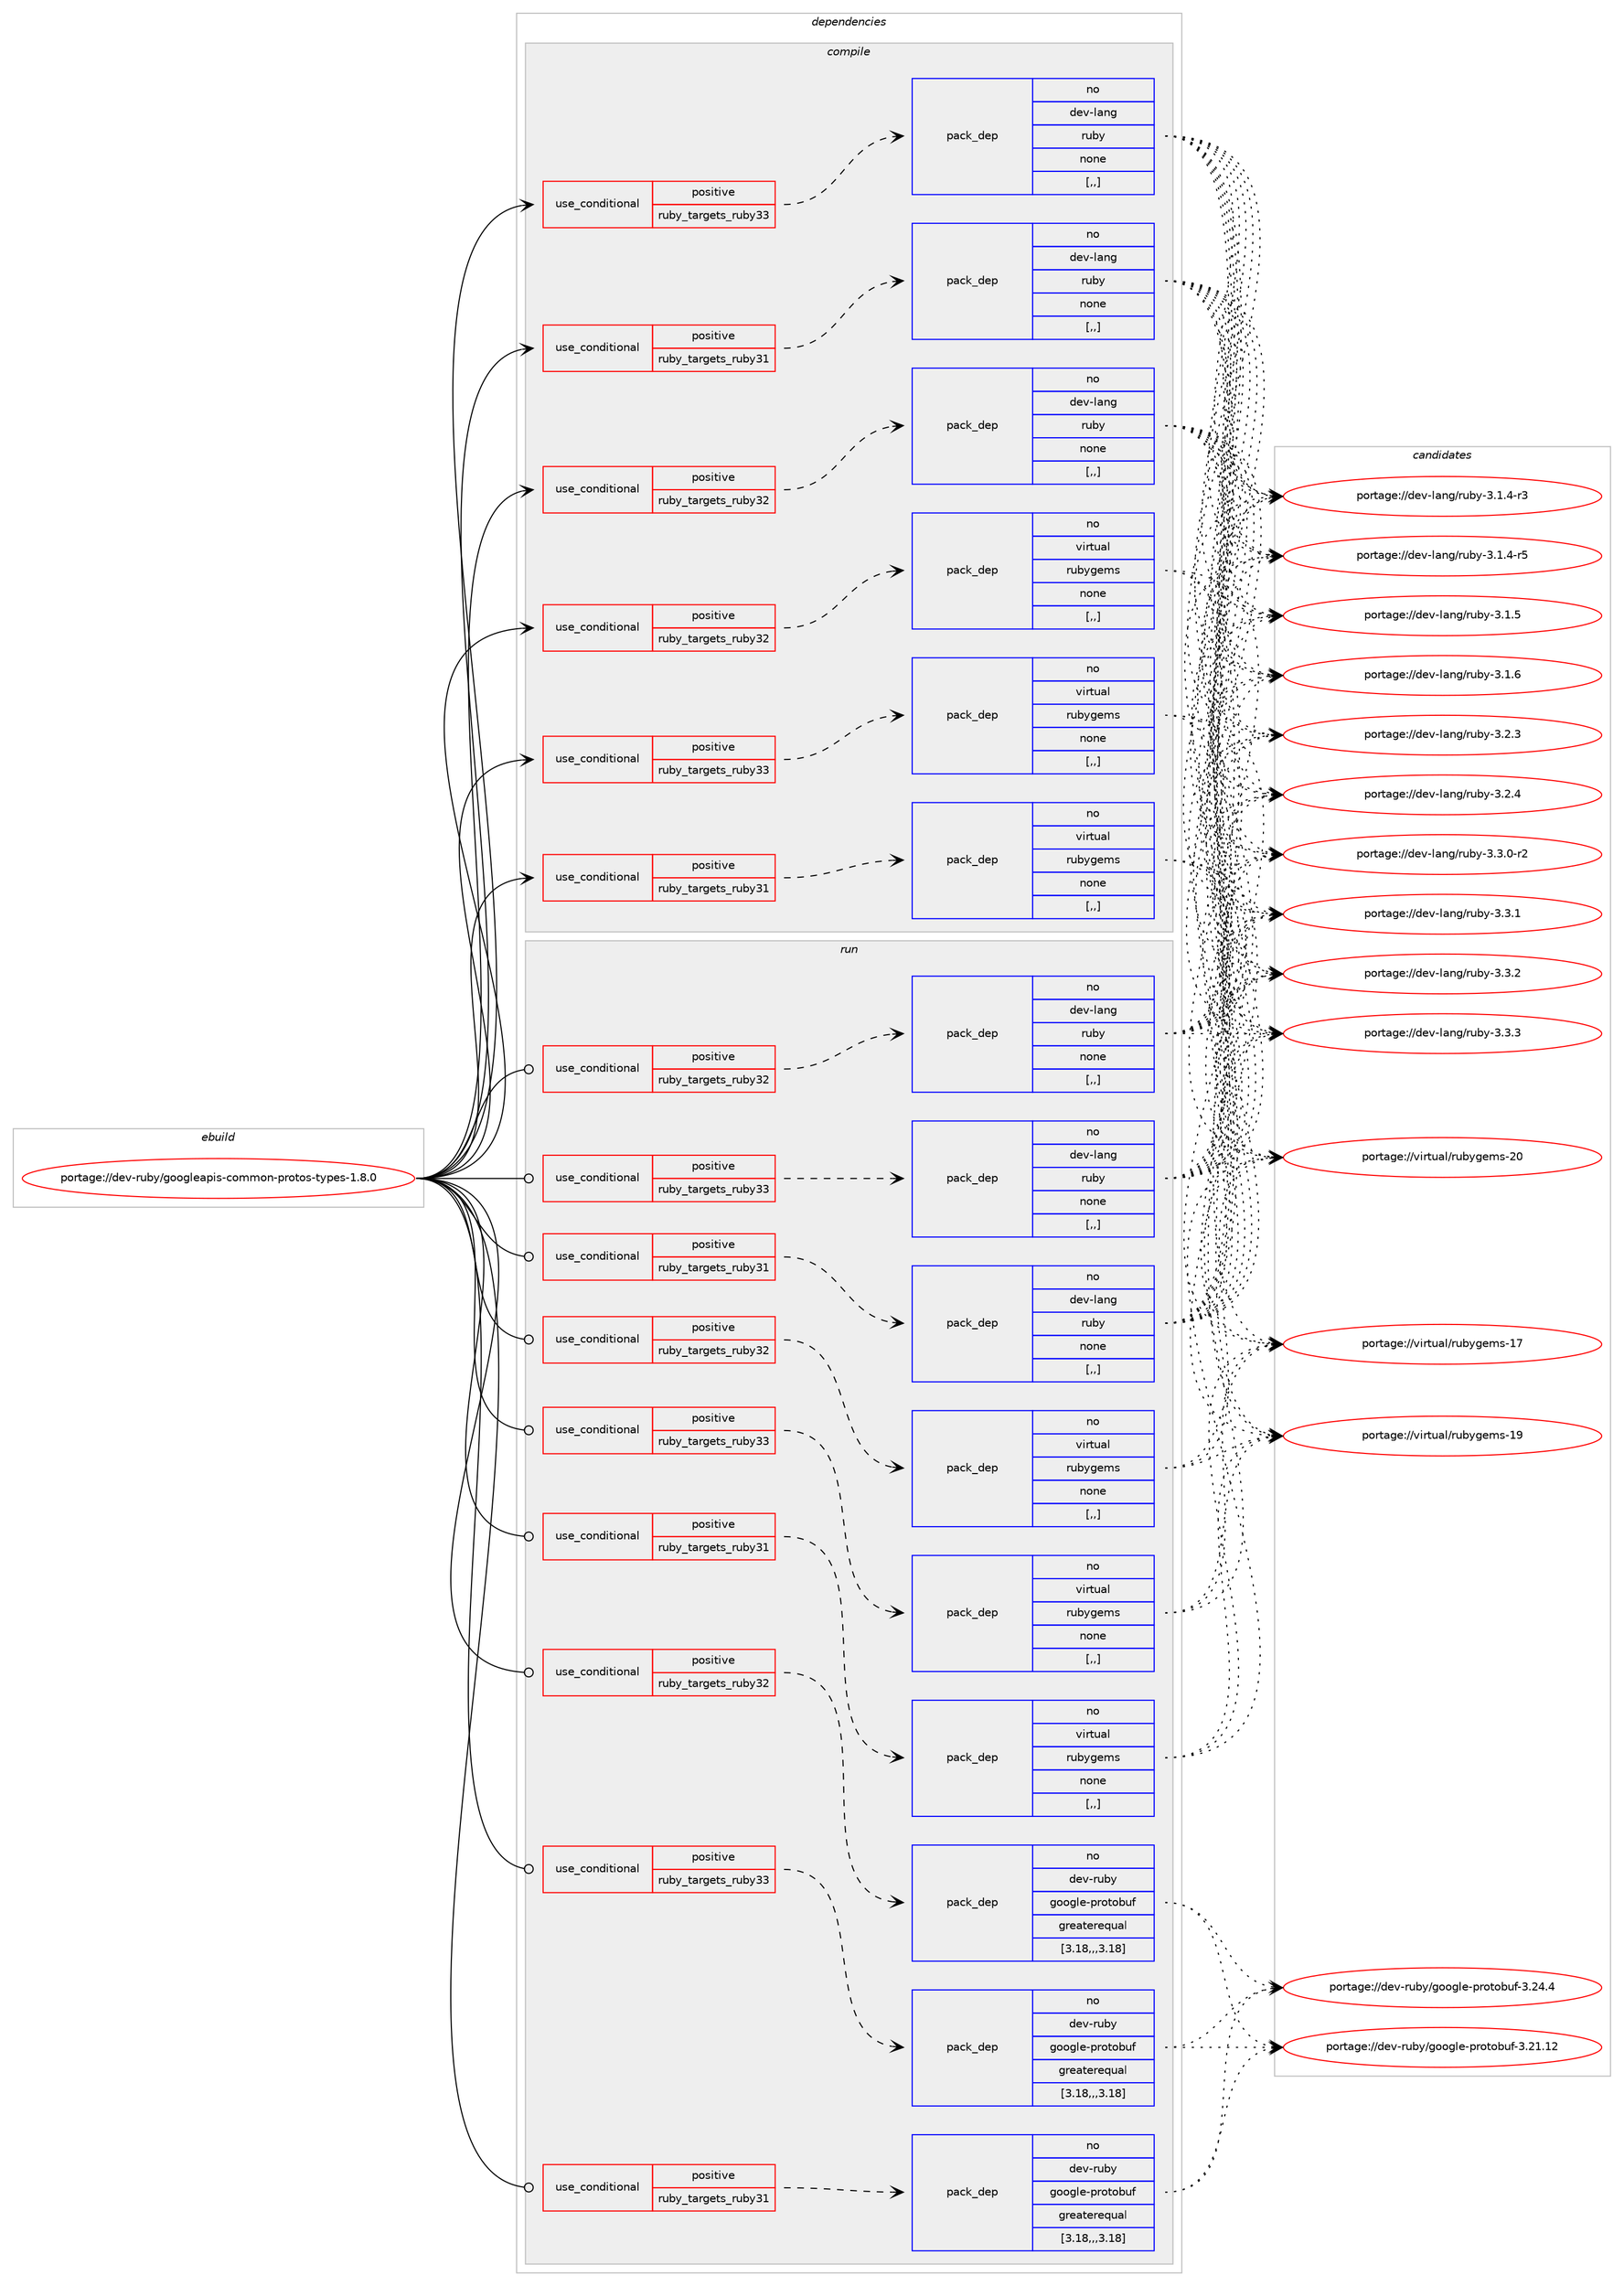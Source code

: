 digraph prolog {

# *************
# Graph options
# *************

newrank=true;
concentrate=true;
compound=true;
graph [rankdir=LR,fontname=Helvetica,fontsize=10,ranksep=1.5];#, ranksep=2.5, nodesep=0.2];
edge  [arrowhead=vee];
node  [fontname=Helvetica,fontsize=10];

# **********
# The ebuild
# **********

subgraph cluster_leftcol {
color=gray;
rank=same;
label=<<i>ebuild</i>>;
id [label="portage://dev-ruby/googleapis-common-protos-types-1.8.0", color=red, width=4, href="../dev-ruby/googleapis-common-protos-types-1.8.0.svg"];
}

# ****************
# The dependencies
# ****************

subgraph cluster_midcol {
color=gray;
label=<<i>dependencies</i>>;
subgraph cluster_compile {
fillcolor="#eeeeee";
style=filled;
label=<<i>compile</i>>;
subgraph cond47095 {
dependency181155 [label=<<TABLE BORDER="0" CELLBORDER="1" CELLSPACING="0" CELLPADDING="4"><TR><TD ROWSPAN="3" CELLPADDING="10">use_conditional</TD></TR><TR><TD>positive</TD></TR><TR><TD>ruby_targets_ruby31</TD></TR></TABLE>>, shape=none, color=red];
subgraph pack132763 {
dependency181156 [label=<<TABLE BORDER="0" CELLBORDER="1" CELLSPACING="0" CELLPADDING="4" WIDTH="220"><TR><TD ROWSPAN="6" CELLPADDING="30">pack_dep</TD></TR><TR><TD WIDTH="110">no</TD></TR><TR><TD>dev-lang</TD></TR><TR><TD>ruby</TD></TR><TR><TD>none</TD></TR><TR><TD>[,,]</TD></TR></TABLE>>, shape=none, color=blue];
}
dependency181155:e -> dependency181156:w [weight=20,style="dashed",arrowhead="vee"];
}
id:e -> dependency181155:w [weight=20,style="solid",arrowhead="vee"];
subgraph cond47096 {
dependency181157 [label=<<TABLE BORDER="0" CELLBORDER="1" CELLSPACING="0" CELLPADDING="4"><TR><TD ROWSPAN="3" CELLPADDING="10">use_conditional</TD></TR><TR><TD>positive</TD></TR><TR><TD>ruby_targets_ruby31</TD></TR></TABLE>>, shape=none, color=red];
subgraph pack132764 {
dependency181158 [label=<<TABLE BORDER="0" CELLBORDER="1" CELLSPACING="0" CELLPADDING="4" WIDTH="220"><TR><TD ROWSPAN="6" CELLPADDING="30">pack_dep</TD></TR><TR><TD WIDTH="110">no</TD></TR><TR><TD>virtual</TD></TR><TR><TD>rubygems</TD></TR><TR><TD>none</TD></TR><TR><TD>[,,]</TD></TR></TABLE>>, shape=none, color=blue];
}
dependency181157:e -> dependency181158:w [weight=20,style="dashed",arrowhead="vee"];
}
id:e -> dependency181157:w [weight=20,style="solid",arrowhead="vee"];
subgraph cond47097 {
dependency181159 [label=<<TABLE BORDER="0" CELLBORDER="1" CELLSPACING="0" CELLPADDING="4"><TR><TD ROWSPAN="3" CELLPADDING="10">use_conditional</TD></TR><TR><TD>positive</TD></TR><TR><TD>ruby_targets_ruby32</TD></TR></TABLE>>, shape=none, color=red];
subgraph pack132765 {
dependency181160 [label=<<TABLE BORDER="0" CELLBORDER="1" CELLSPACING="0" CELLPADDING="4" WIDTH="220"><TR><TD ROWSPAN="6" CELLPADDING="30">pack_dep</TD></TR><TR><TD WIDTH="110">no</TD></TR><TR><TD>dev-lang</TD></TR><TR><TD>ruby</TD></TR><TR><TD>none</TD></TR><TR><TD>[,,]</TD></TR></TABLE>>, shape=none, color=blue];
}
dependency181159:e -> dependency181160:w [weight=20,style="dashed",arrowhead="vee"];
}
id:e -> dependency181159:w [weight=20,style="solid",arrowhead="vee"];
subgraph cond47098 {
dependency181161 [label=<<TABLE BORDER="0" CELLBORDER="1" CELLSPACING="0" CELLPADDING="4"><TR><TD ROWSPAN="3" CELLPADDING="10">use_conditional</TD></TR><TR><TD>positive</TD></TR><TR><TD>ruby_targets_ruby32</TD></TR></TABLE>>, shape=none, color=red];
subgraph pack132766 {
dependency181162 [label=<<TABLE BORDER="0" CELLBORDER="1" CELLSPACING="0" CELLPADDING="4" WIDTH="220"><TR><TD ROWSPAN="6" CELLPADDING="30">pack_dep</TD></TR><TR><TD WIDTH="110">no</TD></TR><TR><TD>virtual</TD></TR><TR><TD>rubygems</TD></TR><TR><TD>none</TD></TR><TR><TD>[,,]</TD></TR></TABLE>>, shape=none, color=blue];
}
dependency181161:e -> dependency181162:w [weight=20,style="dashed",arrowhead="vee"];
}
id:e -> dependency181161:w [weight=20,style="solid",arrowhead="vee"];
subgraph cond47099 {
dependency181163 [label=<<TABLE BORDER="0" CELLBORDER="1" CELLSPACING="0" CELLPADDING="4"><TR><TD ROWSPAN="3" CELLPADDING="10">use_conditional</TD></TR><TR><TD>positive</TD></TR><TR><TD>ruby_targets_ruby33</TD></TR></TABLE>>, shape=none, color=red];
subgraph pack132767 {
dependency181164 [label=<<TABLE BORDER="0" CELLBORDER="1" CELLSPACING="0" CELLPADDING="4" WIDTH="220"><TR><TD ROWSPAN="6" CELLPADDING="30">pack_dep</TD></TR><TR><TD WIDTH="110">no</TD></TR><TR><TD>dev-lang</TD></TR><TR><TD>ruby</TD></TR><TR><TD>none</TD></TR><TR><TD>[,,]</TD></TR></TABLE>>, shape=none, color=blue];
}
dependency181163:e -> dependency181164:w [weight=20,style="dashed",arrowhead="vee"];
}
id:e -> dependency181163:w [weight=20,style="solid",arrowhead="vee"];
subgraph cond47100 {
dependency181165 [label=<<TABLE BORDER="0" CELLBORDER="1" CELLSPACING="0" CELLPADDING="4"><TR><TD ROWSPAN="3" CELLPADDING="10">use_conditional</TD></TR><TR><TD>positive</TD></TR><TR><TD>ruby_targets_ruby33</TD></TR></TABLE>>, shape=none, color=red];
subgraph pack132768 {
dependency181166 [label=<<TABLE BORDER="0" CELLBORDER="1" CELLSPACING="0" CELLPADDING="4" WIDTH="220"><TR><TD ROWSPAN="6" CELLPADDING="30">pack_dep</TD></TR><TR><TD WIDTH="110">no</TD></TR><TR><TD>virtual</TD></TR><TR><TD>rubygems</TD></TR><TR><TD>none</TD></TR><TR><TD>[,,]</TD></TR></TABLE>>, shape=none, color=blue];
}
dependency181165:e -> dependency181166:w [weight=20,style="dashed",arrowhead="vee"];
}
id:e -> dependency181165:w [weight=20,style="solid",arrowhead="vee"];
}
subgraph cluster_compileandrun {
fillcolor="#eeeeee";
style=filled;
label=<<i>compile and run</i>>;
}
subgraph cluster_run {
fillcolor="#eeeeee";
style=filled;
label=<<i>run</i>>;
subgraph cond47101 {
dependency181167 [label=<<TABLE BORDER="0" CELLBORDER="1" CELLSPACING="0" CELLPADDING="4"><TR><TD ROWSPAN="3" CELLPADDING="10">use_conditional</TD></TR><TR><TD>positive</TD></TR><TR><TD>ruby_targets_ruby31</TD></TR></TABLE>>, shape=none, color=red];
subgraph pack132769 {
dependency181168 [label=<<TABLE BORDER="0" CELLBORDER="1" CELLSPACING="0" CELLPADDING="4" WIDTH="220"><TR><TD ROWSPAN="6" CELLPADDING="30">pack_dep</TD></TR><TR><TD WIDTH="110">no</TD></TR><TR><TD>dev-lang</TD></TR><TR><TD>ruby</TD></TR><TR><TD>none</TD></TR><TR><TD>[,,]</TD></TR></TABLE>>, shape=none, color=blue];
}
dependency181167:e -> dependency181168:w [weight=20,style="dashed",arrowhead="vee"];
}
id:e -> dependency181167:w [weight=20,style="solid",arrowhead="odot"];
subgraph cond47102 {
dependency181169 [label=<<TABLE BORDER="0" CELLBORDER="1" CELLSPACING="0" CELLPADDING="4"><TR><TD ROWSPAN="3" CELLPADDING="10">use_conditional</TD></TR><TR><TD>positive</TD></TR><TR><TD>ruby_targets_ruby31</TD></TR></TABLE>>, shape=none, color=red];
subgraph pack132770 {
dependency181170 [label=<<TABLE BORDER="0" CELLBORDER="1" CELLSPACING="0" CELLPADDING="4" WIDTH="220"><TR><TD ROWSPAN="6" CELLPADDING="30">pack_dep</TD></TR><TR><TD WIDTH="110">no</TD></TR><TR><TD>dev-ruby</TD></TR><TR><TD>google-protobuf</TD></TR><TR><TD>greaterequal</TD></TR><TR><TD>[3.18,,,3.18]</TD></TR></TABLE>>, shape=none, color=blue];
}
dependency181169:e -> dependency181170:w [weight=20,style="dashed",arrowhead="vee"];
}
id:e -> dependency181169:w [weight=20,style="solid",arrowhead="odot"];
subgraph cond47103 {
dependency181171 [label=<<TABLE BORDER="0" CELLBORDER="1" CELLSPACING="0" CELLPADDING="4"><TR><TD ROWSPAN="3" CELLPADDING="10">use_conditional</TD></TR><TR><TD>positive</TD></TR><TR><TD>ruby_targets_ruby31</TD></TR></TABLE>>, shape=none, color=red];
subgraph pack132771 {
dependency181172 [label=<<TABLE BORDER="0" CELLBORDER="1" CELLSPACING="0" CELLPADDING="4" WIDTH="220"><TR><TD ROWSPAN="6" CELLPADDING="30">pack_dep</TD></TR><TR><TD WIDTH="110">no</TD></TR><TR><TD>virtual</TD></TR><TR><TD>rubygems</TD></TR><TR><TD>none</TD></TR><TR><TD>[,,]</TD></TR></TABLE>>, shape=none, color=blue];
}
dependency181171:e -> dependency181172:w [weight=20,style="dashed",arrowhead="vee"];
}
id:e -> dependency181171:w [weight=20,style="solid",arrowhead="odot"];
subgraph cond47104 {
dependency181173 [label=<<TABLE BORDER="0" CELLBORDER="1" CELLSPACING="0" CELLPADDING="4"><TR><TD ROWSPAN="3" CELLPADDING="10">use_conditional</TD></TR><TR><TD>positive</TD></TR><TR><TD>ruby_targets_ruby32</TD></TR></TABLE>>, shape=none, color=red];
subgraph pack132772 {
dependency181174 [label=<<TABLE BORDER="0" CELLBORDER="1" CELLSPACING="0" CELLPADDING="4" WIDTH="220"><TR><TD ROWSPAN="6" CELLPADDING="30">pack_dep</TD></TR><TR><TD WIDTH="110">no</TD></TR><TR><TD>dev-lang</TD></TR><TR><TD>ruby</TD></TR><TR><TD>none</TD></TR><TR><TD>[,,]</TD></TR></TABLE>>, shape=none, color=blue];
}
dependency181173:e -> dependency181174:w [weight=20,style="dashed",arrowhead="vee"];
}
id:e -> dependency181173:w [weight=20,style="solid",arrowhead="odot"];
subgraph cond47105 {
dependency181175 [label=<<TABLE BORDER="0" CELLBORDER="1" CELLSPACING="0" CELLPADDING="4"><TR><TD ROWSPAN="3" CELLPADDING="10">use_conditional</TD></TR><TR><TD>positive</TD></TR><TR><TD>ruby_targets_ruby32</TD></TR></TABLE>>, shape=none, color=red];
subgraph pack132773 {
dependency181176 [label=<<TABLE BORDER="0" CELLBORDER="1" CELLSPACING="0" CELLPADDING="4" WIDTH="220"><TR><TD ROWSPAN="6" CELLPADDING="30">pack_dep</TD></TR><TR><TD WIDTH="110">no</TD></TR><TR><TD>dev-ruby</TD></TR><TR><TD>google-protobuf</TD></TR><TR><TD>greaterequal</TD></TR><TR><TD>[3.18,,,3.18]</TD></TR></TABLE>>, shape=none, color=blue];
}
dependency181175:e -> dependency181176:w [weight=20,style="dashed",arrowhead="vee"];
}
id:e -> dependency181175:w [weight=20,style="solid",arrowhead="odot"];
subgraph cond47106 {
dependency181177 [label=<<TABLE BORDER="0" CELLBORDER="1" CELLSPACING="0" CELLPADDING="4"><TR><TD ROWSPAN="3" CELLPADDING="10">use_conditional</TD></TR><TR><TD>positive</TD></TR><TR><TD>ruby_targets_ruby32</TD></TR></TABLE>>, shape=none, color=red];
subgraph pack132774 {
dependency181178 [label=<<TABLE BORDER="0" CELLBORDER="1" CELLSPACING="0" CELLPADDING="4" WIDTH="220"><TR><TD ROWSPAN="6" CELLPADDING="30">pack_dep</TD></TR><TR><TD WIDTH="110">no</TD></TR><TR><TD>virtual</TD></TR><TR><TD>rubygems</TD></TR><TR><TD>none</TD></TR><TR><TD>[,,]</TD></TR></TABLE>>, shape=none, color=blue];
}
dependency181177:e -> dependency181178:w [weight=20,style="dashed",arrowhead="vee"];
}
id:e -> dependency181177:w [weight=20,style="solid",arrowhead="odot"];
subgraph cond47107 {
dependency181179 [label=<<TABLE BORDER="0" CELLBORDER="1" CELLSPACING="0" CELLPADDING="4"><TR><TD ROWSPAN="3" CELLPADDING="10">use_conditional</TD></TR><TR><TD>positive</TD></TR><TR><TD>ruby_targets_ruby33</TD></TR></TABLE>>, shape=none, color=red];
subgraph pack132775 {
dependency181180 [label=<<TABLE BORDER="0" CELLBORDER="1" CELLSPACING="0" CELLPADDING="4" WIDTH="220"><TR><TD ROWSPAN="6" CELLPADDING="30">pack_dep</TD></TR><TR><TD WIDTH="110">no</TD></TR><TR><TD>dev-lang</TD></TR><TR><TD>ruby</TD></TR><TR><TD>none</TD></TR><TR><TD>[,,]</TD></TR></TABLE>>, shape=none, color=blue];
}
dependency181179:e -> dependency181180:w [weight=20,style="dashed",arrowhead="vee"];
}
id:e -> dependency181179:w [weight=20,style="solid",arrowhead="odot"];
subgraph cond47108 {
dependency181181 [label=<<TABLE BORDER="0" CELLBORDER="1" CELLSPACING="0" CELLPADDING="4"><TR><TD ROWSPAN="3" CELLPADDING="10">use_conditional</TD></TR><TR><TD>positive</TD></TR><TR><TD>ruby_targets_ruby33</TD></TR></TABLE>>, shape=none, color=red];
subgraph pack132776 {
dependency181182 [label=<<TABLE BORDER="0" CELLBORDER="1" CELLSPACING="0" CELLPADDING="4" WIDTH="220"><TR><TD ROWSPAN="6" CELLPADDING="30">pack_dep</TD></TR><TR><TD WIDTH="110">no</TD></TR><TR><TD>dev-ruby</TD></TR><TR><TD>google-protobuf</TD></TR><TR><TD>greaterequal</TD></TR><TR><TD>[3.18,,,3.18]</TD></TR></TABLE>>, shape=none, color=blue];
}
dependency181181:e -> dependency181182:w [weight=20,style="dashed",arrowhead="vee"];
}
id:e -> dependency181181:w [weight=20,style="solid",arrowhead="odot"];
subgraph cond47109 {
dependency181183 [label=<<TABLE BORDER="0" CELLBORDER="1" CELLSPACING="0" CELLPADDING="4"><TR><TD ROWSPAN="3" CELLPADDING="10">use_conditional</TD></TR><TR><TD>positive</TD></TR><TR><TD>ruby_targets_ruby33</TD></TR></TABLE>>, shape=none, color=red];
subgraph pack132777 {
dependency181184 [label=<<TABLE BORDER="0" CELLBORDER="1" CELLSPACING="0" CELLPADDING="4" WIDTH="220"><TR><TD ROWSPAN="6" CELLPADDING="30">pack_dep</TD></TR><TR><TD WIDTH="110">no</TD></TR><TR><TD>virtual</TD></TR><TR><TD>rubygems</TD></TR><TR><TD>none</TD></TR><TR><TD>[,,]</TD></TR></TABLE>>, shape=none, color=blue];
}
dependency181183:e -> dependency181184:w [weight=20,style="dashed",arrowhead="vee"];
}
id:e -> dependency181183:w [weight=20,style="solid",arrowhead="odot"];
}
}

# **************
# The candidates
# **************

subgraph cluster_choices {
rank=same;
color=gray;
label=<<i>candidates</i>>;

subgraph choice132763 {
color=black;
nodesep=1;
choice100101118451089711010347114117981214551464946524511451 [label="portage://dev-lang/ruby-3.1.4-r3", color=red, width=4,href="../dev-lang/ruby-3.1.4-r3.svg"];
choice100101118451089711010347114117981214551464946524511453 [label="portage://dev-lang/ruby-3.1.4-r5", color=red, width=4,href="../dev-lang/ruby-3.1.4-r5.svg"];
choice10010111845108971101034711411798121455146494653 [label="portage://dev-lang/ruby-3.1.5", color=red, width=4,href="../dev-lang/ruby-3.1.5.svg"];
choice10010111845108971101034711411798121455146494654 [label="portage://dev-lang/ruby-3.1.6", color=red, width=4,href="../dev-lang/ruby-3.1.6.svg"];
choice10010111845108971101034711411798121455146504651 [label="portage://dev-lang/ruby-3.2.3", color=red, width=4,href="../dev-lang/ruby-3.2.3.svg"];
choice10010111845108971101034711411798121455146504652 [label="portage://dev-lang/ruby-3.2.4", color=red, width=4,href="../dev-lang/ruby-3.2.4.svg"];
choice100101118451089711010347114117981214551465146484511450 [label="portage://dev-lang/ruby-3.3.0-r2", color=red, width=4,href="../dev-lang/ruby-3.3.0-r2.svg"];
choice10010111845108971101034711411798121455146514649 [label="portage://dev-lang/ruby-3.3.1", color=red, width=4,href="../dev-lang/ruby-3.3.1.svg"];
choice10010111845108971101034711411798121455146514650 [label="portage://dev-lang/ruby-3.3.2", color=red, width=4,href="../dev-lang/ruby-3.3.2.svg"];
choice10010111845108971101034711411798121455146514651 [label="portage://dev-lang/ruby-3.3.3", color=red, width=4,href="../dev-lang/ruby-3.3.3.svg"];
dependency181156:e -> choice100101118451089711010347114117981214551464946524511451:w [style=dotted,weight="100"];
dependency181156:e -> choice100101118451089711010347114117981214551464946524511453:w [style=dotted,weight="100"];
dependency181156:e -> choice10010111845108971101034711411798121455146494653:w [style=dotted,weight="100"];
dependency181156:e -> choice10010111845108971101034711411798121455146494654:w [style=dotted,weight="100"];
dependency181156:e -> choice10010111845108971101034711411798121455146504651:w [style=dotted,weight="100"];
dependency181156:e -> choice10010111845108971101034711411798121455146504652:w [style=dotted,weight="100"];
dependency181156:e -> choice100101118451089711010347114117981214551465146484511450:w [style=dotted,weight="100"];
dependency181156:e -> choice10010111845108971101034711411798121455146514649:w [style=dotted,weight="100"];
dependency181156:e -> choice10010111845108971101034711411798121455146514650:w [style=dotted,weight="100"];
dependency181156:e -> choice10010111845108971101034711411798121455146514651:w [style=dotted,weight="100"];
}
subgraph choice132764 {
color=black;
nodesep=1;
choice118105114116117971084711411798121103101109115454955 [label="portage://virtual/rubygems-17", color=red, width=4,href="../virtual/rubygems-17.svg"];
choice118105114116117971084711411798121103101109115454957 [label="portage://virtual/rubygems-19", color=red, width=4,href="../virtual/rubygems-19.svg"];
choice118105114116117971084711411798121103101109115455048 [label="portage://virtual/rubygems-20", color=red, width=4,href="../virtual/rubygems-20.svg"];
dependency181158:e -> choice118105114116117971084711411798121103101109115454955:w [style=dotted,weight="100"];
dependency181158:e -> choice118105114116117971084711411798121103101109115454957:w [style=dotted,weight="100"];
dependency181158:e -> choice118105114116117971084711411798121103101109115455048:w [style=dotted,weight="100"];
}
subgraph choice132765 {
color=black;
nodesep=1;
choice100101118451089711010347114117981214551464946524511451 [label="portage://dev-lang/ruby-3.1.4-r3", color=red, width=4,href="../dev-lang/ruby-3.1.4-r3.svg"];
choice100101118451089711010347114117981214551464946524511453 [label="portage://dev-lang/ruby-3.1.4-r5", color=red, width=4,href="../dev-lang/ruby-3.1.4-r5.svg"];
choice10010111845108971101034711411798121455146494653 [label="portage://dev-lang/ruby-3.1.5", color=red, width=4,href="../dev-lang/ruby-3.1.5.svg"];
choice10010111845108971101034711411798121455146494654 [label="portage://dev-lang/ruby-3.1.6", color=red, width=4,href="../dev-lang/ruby-3.1.6.svg"];
choice10010111845108971101034711411798121455146504651 [label="portage://dev-lang/ruby-3.2.3", color=red, width=4,href="../dev-lang/ruby-3.2.3.svg"];
choice10010111845108971101034711411798121455146504652 [label="portage://dev-lang/ruby-3.2.4", color=red, width=4,href="../dev-lang/ruby-3.2.4.svg"];
choice100101118451089711010347114117981214551465146484511450 [label="portage://dev-lang/ruby-3.3.0-r2", color=red, width=4,href="../dev-lang/ruby-3.3.0-r2.svg"];
choice10010111845108971101034711411798121455146514649 [label="portage://dev-lang/ruby-3.3.1", color=red, width=4,href="../dev-lang/ruby-3.3.1.svg"];
choice10010111845108971101034711411798121455146514650 [label="portage://dev-lang/ruby-3.3.2", color=red, width=4,href="../dev-lang/ruby-3.3.2.svg"];
choice10010111845108971101034711411798121455146514651 [label="portage://dev-lang/ruby-3.3.3", color=red, width=4,href="../dev-lang/ruby-3.3.3.svg"];
dependency181160:e -> choice100101118451089711010347114117981214551464946524511451:w [style=dotted,weight="100"];
dependency181160:e -> choice100101118451089711010347114117981214551464946524511453:w [style=dotted,weight="100"];
dependency181160:e -> choice10010111845108971101034711411798121455146494653:w [style=dotted,weight="100"];
dependency181160:e -> choice10010111845108971101034711411798121455146494654:w [style=dotted,weight="100"];
dependency181160:e -> choice10010111845108971101034711411798121455146504651:w [style=dotted,weight="100"];
dependency181160:e -> choice10010111845108971101034711411798121455146504652:w [style=dotted,weight="100"];
dependency181160:e -> choice100101118451089711010347114117981214551465146484511450:w [style=dotted,weight="100"];
dependency181160:e -> choice10010111845108971101034711411798121455146514649:w [style=dotted,weight="100"];
dependency181160:e -> choice10010111845108971101034711411798121455146514650:w [style=dotted,weight="100"];
dependency181160:e -> choice10010111845108971101034711411798121455146514651:w [style=dotted,weight="100"];
}
subgraph choice132766 {
color=black;
nodesep=1;
choice118105114116117971084711411798121103101109115454955 [label="portage://virtual/rubygems-17", color=red, width=4,href="../virtual/rubygems-17.svg"];
choice118105114116117971084711411798121103101109115454957 [label="portage://virtual/rubygems-19", color=red, width=4,href="../virtual/rubygems-19.svg"];
choice118105114116117971084711411798121103101109115455048 [label="portage://virtual/rubygems-20", color=red, width=4,href="../virtual/rubygems-20.svg"];
dependency181162:e -> choice118105114116117971084711411798121103101109115454955:w [style=dotted,weight="100"];
dependency181162:e -> choice118105114116117971084711411798121103101109115454957:w [style=dotted,weight="100"];
dependency181162:e -> choice118105114116117971084711411798121103101109115455048:w [style=dotted,weight="100"];
}
subgraph choice132767 {
color=black;
nodesep=1;
choice100101118451089711010347114117981214551464946524511451 [label="portage://dev-lang/ruby-3.1.4-r3", color=red, width=4,href="../dev-lang/ruby-3.1.4-r3.svg"];
choice100101118451089711010347114117981214551464946524511453 [label="portage://dev-lang/ruby-3.1.4-r5", color=red, width=4,href="../dev-lang/ruby-3.1.4-r5.svg"];
choice10010111845108971101034711411798121455146494653 [label="portage://dev-lang/ruby-3.1.5", color=red, width=4,href="../dev-lang/ruby-3.1.5.svg"];
choice10010111845108971101034711411798121455146494654 [label="portage://dev-lang/ruby-3.1.6", color=red, width=4,href="../dev-lang/ruby-3.1.6.svg"];
choice10010111845108971101034711411798121455146504651 [label="portage://dev-lang/ruby-3.2.3", color=red, width=4,href="../dev-lang/ruby-3.2.3.svg"];
choice10010111845108971101034711411798121455146504652 [label="portage://dev-lang/ruby-3.2.4", color=red, width=4,href="../dev-lang/ruby-3.2.4.svg"];
choice100101118451089711010347114117981214551465146484511450 [label="portage://dev-lang/ruby-3.3.0-r2", color=red, width=4,href="../dev-lang/ruby-3.3.0-r2.svg"];
choice10010111845108971101034711411798121455146514649 [label="portage://dev-lang/ruby-3.3.1", color=red, width=4,href="../dev-lang/ruby-3.3.1.svg"];
choice10010111845108971101034711411798121455146514650 [label="portage://dev-lang/ruby-3.3.2", color=red, width=4,href="../dev-lang/ruby-3.3.2.svg"];
choice10010111845108971101034711411798121455146514651 [label="portage://dev-lang/ruby-3.3.3", color=red, width=4,href="../dev-lang/ruby-3.3.3.svg"];
dependency181164:e -> choice100101118451089711010347114117981214551464946524511451:w [style=dotted,weight="100"];
dependency181164:e -> choice100101118451089711010347114117981214551464946524511453:w [style=dotted,weight="100"];
dependency181164:e -> choice10010111845108971101034711411798121455146494653:w [style=dotted,weight="100"];
dependency181164:e -> choice10010111845108971101034711411798121455146494654:w [style=dotted,weight="100"];
dependency181164:e -> choice10010111845108971101034711411798121455146504651:w [style=dotted,weight="100"];
dependency181164:e -> choice10010111845108971101034711411798121455146504652:w [style=dotted,weight="100"];
dependency181164:e -> choice100101118451089711010347114117981214551465146484511450:w [style=dotted,weight="100"];
dependency181164:e -> choice10010111845108971101034711411798121455146514649:w [style=dotted,weight="100"];
dependency181164:e -> choice10010111845108971101034711411798121455146514650:w [style=dotted,weight="100"];
dependency181164:e -> choice10010111845108971101034711411798121455146514651:w [style=dotted,weight="100"];
}
subgraph choice132768 {
color=black;
nodesep=1;
choice118105114116117971084711411798121103101109115454955 [label="portage://virtual/rubygems-17", color=red, width=4,href="../virtual/rubygems-17.svg"];
choice118105114116117971084711411798121103101109115454957 [label="portage://virtual/rubygems-19", color=red, width=4,href="../virtual/rubygems-19.svg"];
choice118105114116117971084711411798121103101109115455048 [label="portage://virtual/rubygems-20", color=red, width=4,href="../virtual/rubygems-20.svg"];
dependency181166:e -> choice118105114116117971084711411798121103101109115454955:w [style=dotted,weight="100"];
dependency181166:e -> choice118105114116117971084711411798121103101109115454957:w [style=dotted,weight="100"];
dependency181166:e -> choice118105114116117971084711411798121103101109115455048:w [style=dotted,weight="100"];
}
subgraph choice132769 {
color=black;
nodesep=1;
choice100101118451089711010347114117981214551464946524511451 [label="portage://dev-lang/ruby-3.1.4-r3", color=red, width=4,href="../dev-lang/ruby-3.1.4-r3.svg"];
choice100101118451089711010347114117981214551464946524511453 [label="portage://dev-lang/ruby-3.1.4-r5", color=red, width=4,href="../dev-lang/ruby-3.1.4-r5.svg"];
choice10010111845108971101034711411798121455146494653 [label="portage://dev-lang/ruby-3.1.5", color=red, width=4,href="../dev-lang/ruby-3.1.5.svg"];
choice10010111845108971101034711411798121455146494654 [label="portage://dev-lang/ruby-3.1.6", color=red, width=4,href="../dev-lang/ruby-3.1.6.svg"];
choice10010111845108971101034711411798121455146504651 [label="portage://dev-lang/ruby-3.2.3", color=red, width=4,href="../dev-lang/ruby-3.2.3.svg"];
choice10010111845108971101034711411798121455146504652 [label="portage://dev-lang/ruby-3.2.4", color=red, width=4,href="../dev-lang/ruby-3.2.4.svg"];
choice100101118451089711010347114117981214551465146484511450 [label="portage://dev-lang/ruby-3.3.0-r2", color=red, width=4,href="../dev-lang/ruby-3.3.0-r2.svg"];
choice10010111845108971101034711411798121455146514649 [label="portage://dev-lang/ruby-3.3.1", color=red, width=4,href="../dev-lang/ruby-3.3.1.svg"];
choice10010111845108971101034711411798121455146514650 [label="portage://dev-lang/ruby-3.3.2", color=red, width=4,href="../dev-lang/ruby-3.3.2.svg"];
choice10010111845108971101034711411798121455146514651 [label="portage://dev-lang/ruby-3.3.3", color=red, width=4,href="../dev-lang/ruby-3.3.3.svg"];
dependency181168:e -> choice100101118451089711010347114117981214551464946524511451:w [style=dotted,weight="100"];
dependency181168:e -> choice100101118451089711010347114117981214551464946524511453:w [style=dotted,weight="100"];
dependency181168:e -> choice10010111845108971101034711411798121455146494653:w [style=dotted,weight="100"];
dependency181168:e -> choice10010111845108971101034711411798121455146494654:w [style=dotted,weight="100"];
dependency181168:e -> choice10010111845108971101034711411798121455146504651:w [style=dotted,weight="100"];
dependency181168:e -> choice10010111845108971101034711411798121455146504652:w [style=dotted,weight="100"];
dependency181168:e -> choice100101118451089711010347114117981214551465146484511450:w [style=dotted,weight="100"];
dependency181168:e -> choice10010111845108971101034711411798121455146514649:w [style=dotted,weight="100"];
dependency181168:e -> choice10010111845108971101034711411798121455146514650:w [style=dotted,weight="100"];
dependency181168:e -> choice10010111845108971101034711411798121455146514651:w [style=dotted,weight="100"];
}
subgraph choice132770 {
color=black;
nodesep=1;
choice10010111845114117981214710311111110310810145112114111116111981171024551465049464950 [label="portage://dev-ruby/google-protobuf-3.21.12", color=red, width=4,href="../dev-ruby/google-protobuf-3.21.12.svg"];
choice100101118451141179812147103111111103108101451121141111161119811710245514650524652 [label="portage://dev-ruby/google-protobuf-3.24.4", color=red, width=4,href="../dev-ruby/google-protobuf-3.24.4.svg"];
dependency181170:e -> choice10010111845114117981214710311111110310810145112114111116111981171024551465049464950:w [style=dotted,weight="100"];
dependency181170:e -> choice100101118451141179812147103111111103108101451121141111161119811710245514650524652:w [style=dotted,weight="100"];
}
subgraph choice132771 {
color=black;
nodesep=1;
choice118105114116117971084711411798121103101109115454955 [label="portage://virtual/rubygems-17", color=red, width=4,href="../virtual/rubygems-17.svg"];
choice118105114116117971084711411798121103101109115454957 [label="portage://virtual/rubygems-19", color=red, width=4,href="../virtual/rubygems-19.svg"];
choice118105114116117971084711411798121103101109115455048 [label="portage://virtual/rubygems-20", color=red, width=4,href="../virtual/rubygems-20.svg"];
dependency181172:e -> choice118105114116117971084711411798121103101109115454955:w [style=dotted,weight="100"];
dependency181172:e -> choice118105114116117971084711411798121103101109115454957:w [style=dotted,weight="100"];
dependency181172:e -> choice118105114116117971084711411798121103101109115455048:w [style=dotted,weight="100"];
}
subgraph choice132772 {
color=black;
nodesep=1;
choice100101118451089711010347114117981214551464946524511451 [label="portage://dev-lang/ruby-3.1.4-r3", color=red, width=4,href="../dev-lang/ruby-3.1.4-r3.svg"];
choice100101118451089711010347114117981214551464946524511453 [label="portage://dev-lang/ruby-3.1.4-r5", color=red, width=4,href="../dev-lang/ruby-3.1.4-r5.svg"];
choice10010111845108971101034711411798121455146494653 [label="portage://dev-lang/ruby-3.1.5", color=red, width=4,href="../dev-lang/ruby-3.1.5.svg"];
choice10010111845108971101034711411798121455146494654 [label="portage://dev-lang/ruby-3.1.6", color=red, width=4,href="../dev-lang/ruby-3.1.6.svg"];
choice10010111845108971101034711411798121455146504651 [label="portage://dev-lang/ruby-3.2.3", color=red, width=4,href="../dev-lang/ruby-3.2.3.svg"];
choice10010111845108971101034711411798121455146504652 [label="portage://dev-lang/ruby-3.2.4", color=red, width=4,href="../dev-lang/ruby-3.2.4.svg"];
choice100101118451089711010347114117981214551465146484511450 [label="portage://dev-lang/ruby-3.3.0-r2", color=red, width=4,href="../dev-lang/ruby-3.3.0-r2.svg"];
choice10010111845108971101034711411798121455146514649 [label="portage://dev-lang/ruby-3.3.1", color=red, width=4,href="../dev-lang/ruby-3.3.1.svg"];
choice10010111845108971101034711411798121455146514650 [label="portage://dev-lang/ruby-3.3.2", color=red, width=4,href="../dev-lang/ruby-3.3.2.svg"];
choice10010111845108971101034711411798121455146514651 [label="portage://dev-lang/ruby-3.3.3", color=red, width=4,href="../dev-lang/ruby-3.3.3.svg"];
dependency181174:e -> choice100101118451089711010347114117981214551464946524511451:w [style=dotted,weight="100"];
dependency181174:e -> choice100101118451089711010347114117981214551464946524511453:w [style=dotted,weight="100"];
dependency181174:e -> choice10010111845108971101034711411798121455146494653:w [style=dotted,weight="100"];
dependency181174:e -> choice10010111845108971101034711411798121455146494654:w [style=dotted,weight="100"];
dependency181174:e -> choice10010111845108971101034711411798121455146504651:w [style=dotted,weight="100"];
dependency181174:e -> choice10010111845108971101034711411798121455146504652:w [style=dotted,weight="100"];
dependency181174:e -> choice100101118451089711010347114117981214551465146484511450:w [style=dotted,weight="100"];
dependency181174:e -> choice10010111845108971101034711411798121455146514649:w [style=dotted,weight="100"];
dependency181174:e -> choice10010111845108971101034711411798121455146514650:w [style=dotted,weight="100"];
dependency181174:e -> choice10010111845108971101034711411798121455146514651:w [style=dotted,weight="100"];
}
subgraph choice132773 {
color=black;
nodesep=1;
choice10010111845114117981214710311111110310810145112114111116111981171024551465049464950 [label="portage://dev-ruby/google-protobuf-3.21.12", color=red, width=4,href="../dev-ruby/google-protobuf-3.21.12.svg"];
choice100101118451141179812147103111111103108101451121141111161119811710245514650524652 [label="portage://dev-ruby/google-protobuf-3.24.4", color=red, width=4,href="../dev-ruby/google-protobuf-3.24.4.svg"];
dependency181176:e -> choice10010111845114117981214710311111110310810145112114111116111981171024551465049464950:w [style=dotted,weight="100"];
dependency181176:e -> choice100101118451141179812147103111111103108101451121141111161119811710245514650524652:w [style=dotted,weight="100"];
}
subgraph choice132774 {
color=black;
nodesep=1;
choice118105114116117971084711411798121103101109115454955 [label="portage://virtual/rubygems-17", color=red, width=4,href="../virtual/rubygems-17.svg"];
choice118105114116117971084711411798121103101109115454957 [label="portage://virtual/rubygems-19", color=red, width=4,href="../virtual/rubygems-19.svg"];
choice118105114116117971084711411798121103101109115455048 [label="portage://virtual/rubygems-20", color=red, width=4,href="../virtual/rubygems-20.svg"];
dependency181178:e -> choice118105114116117971084711411798121103101109115454955:w [style=dotted,weight="100"];
dependency181178:e -> choice118105114116117971084711411798121103101109115454957:w [style=dotted,weight="100"];
dependency181178:e -> choice118105114116117971084711411798121103101109115455048:w [style=dotted,weight="100"];
}
subgraph choice132775 {
color=black;
nodesep=1;
choice100101118451089711010347114117981214551464946524511451 [label="portage://dev-lang/ruby-3.1.4-r3", color=red, width=4,href="../dev-lang/ruby-3.1.4-r3.svg"];
choice100101118451089711010347114117981214551464946524511453 [label="portage://dev-lang/ruby-3.1.4-r5", color=red, width=4,href="../dev-lang/ruby-3.1.4-r5.svg"];
choice10010111845108971101034711411798121455146494653 [label="portage://dev-lang/ruby-3.1.5", color=red, width=4,href="../dev-lang/ruby-3.1.5.svg"];
choice10010111845108971101034711411798121455146494654 [label="portage://dev-lang/ruby-3.1.6", color=red, width=4,href="../dev-lang/ruby-3.1.6.svg"];
choice10010111845108971101034711411798121455146504651 [label="portage://dev-lang/ruby-3.2.3", color=red, width=4,href="../dev-lang/ruby-3.2.3.svg"];
choice10010111845108971101034711411798121455146504652 [label="portage://dev-lang/ruby-3.2.4", color=red, width=4,href="../dev-lang/ruby-3.2.4.svg"];
choice100101118451089711010347114117981214551465146484511450 [label="portage://dev-lang/ruby-3.3.0-r2", color=red, width=4,href="../dev-lang/ruby-3.3.0-r2.svg"];
choice10010111845108971101034711411798121455146514649 [label="portage://dev-lang/ruby-3.3.1", color=red, width=4,href="../dev-lang/ruby-3.3.1.svg"];
choice10010111845108971101034711411798121455146514650 [label="portage://dev-lang/ruby-3.3.2", color=red, width=4,href="../dev-lang/ruby-3.3.2.svg"];
choice10010111845108971101034711411798121455146514651 [label="portage://dev-lang/ruby-3.3.3", color=red, width=4,href="../dev-lang/ruby-3.3.3.svg"];
dependency181180:e -> choice100101118451089711010347114117981214551464946524511451:w [style=dotted,weight="100"];
dependency181180:e -> choice100101118451089711010347114117981214551464946524511453:w [style=dotted,weight="100"];
dependency181180:e -> choice10010111845108971101034711411798121455146494653:w [style=dotted,weight="100"];
dependency181180:e -> choice10010111845108971101034711411798121455146494654:w [style=dotted,weight="100"];
dependency181180:e -> choice10010111845108971101034711411798121455146504651:w [style=dotted,weight="100"];
dependency181180:e -> choice10010111845108971101034711411798121455146504652:w [style=dotted,weight="100"];
dependency181180:e -> choice100101118451089711010347114117981214551465146484511450:w [style=dotted,weight="100"];
dependency181180:e -> choice10010111845108971101034711411798121455146514649:w [style=dotted,weight="100"];
dependency181180:e -> choice10010111845108971101034711411798121455146514650:w [style=dotted,weight="100"];
dependency181180:e -> choice10010111845108971101034711411798121455146514651:w [style=dotted,weight="100"];
}
subgraph choice132776 {
color=black;
nodesep=1;
choice10010111845114117981214710311111110310810145112114111116111981171024551465049464950 [label="portage://dev-ruby/google-protobuf-3.21.12", color=red, width=4,href="../dev-ruby/google-protobuf-3.21.12.svg"];
choice100101118451141179812147103111111103108101451121141111161119811710245514650524652 [label="portage://dev-ruby/google-protobuf-3.24.4", color=red, width=4,href="../dev-ruby/google-protobuf-3.24.4.svg"];
dependency181182:e -> choice10010111845114117981214710311111110310810145112114111116111981171024551465049464950:w [style=dotted,weight="100"];
dependency181182:e -> choice100101118451141179812147103111111103108101451121141111161119811710245514650524652:w [style=dotted,weight="100"];
}
subgraph choice132777 {
color=black;
nodesep=1;
choice118105114116117971084711411798121103101109115454955 [label="portage://virtual/rubygems-17", color=red, width=4,href="../virtual/rubygems-17.svg"];
choice118105114116117971084711411798121103101109115454957 [label="portage://virtual/rubygems-19", color=red, width=4,href="../virtual/rubygems-19.svg"];
choice118105114116117971084711411798121103101109115455048 [label="portage://virtual/rubygems-20", color=red, width=4,href="../virtual/rubygems-20.svg"];
dependency181184:e -> choice118105114116117971084711411798121103101109115454955:w [style=dotted,weight="100"];
dependency181184:e -> choice118105114116117971084711411798121103101109115454957:w [style=dotted,weight="100"];
dependency181184:e -> choice118105114116117971084711411798121103101109115455048:w [style=dotted,weight="100"];
}
}

}
